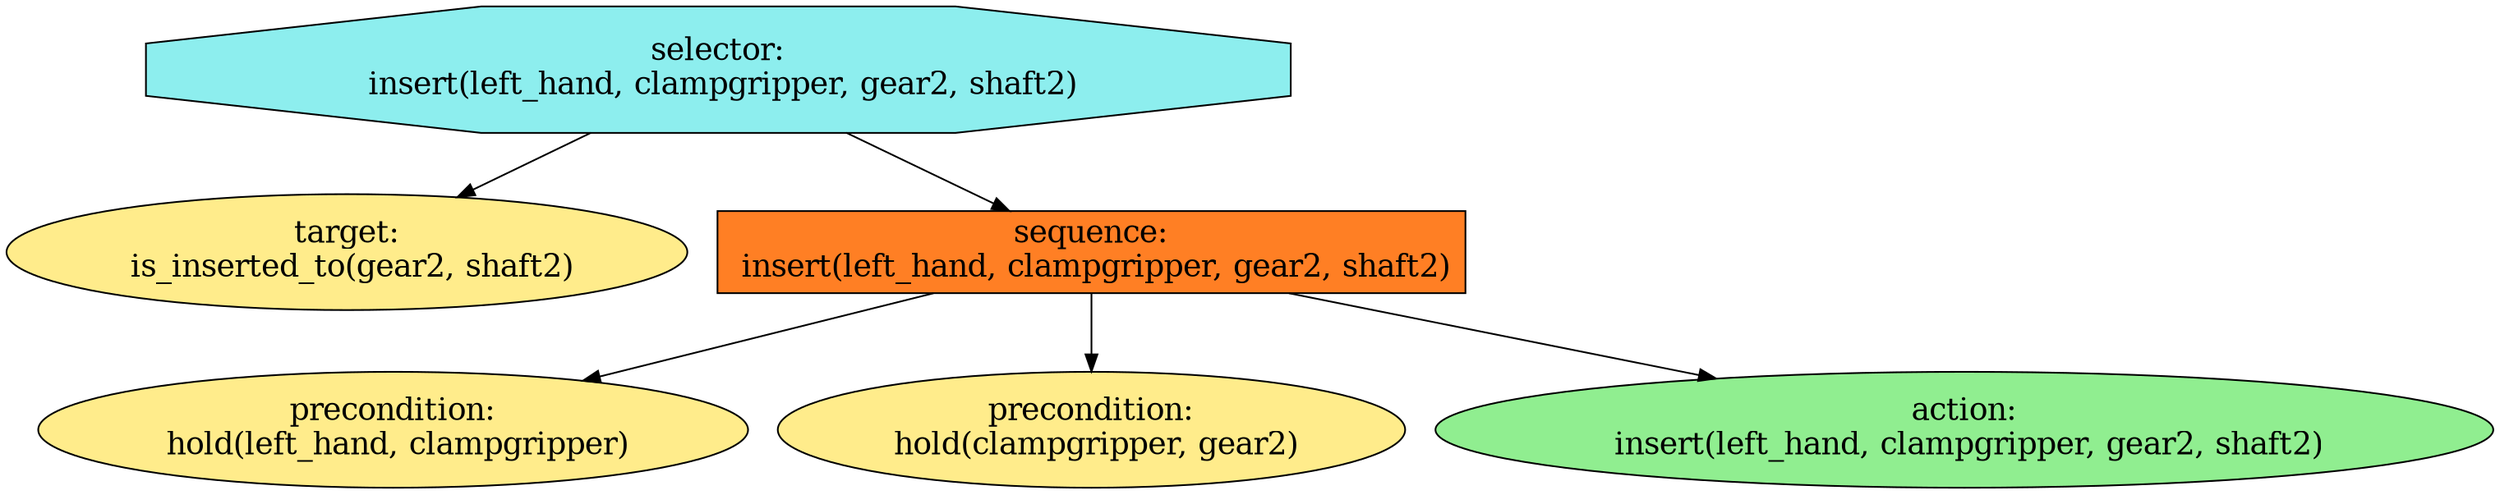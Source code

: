 digraph pastafarianism {
ordering=out;
graph [fontname="times-roman"];
node [fontname="times-roman"];
edge [fontname="times-roman"];
"selector:
 insert(left_hand, clampgripper, gear2, shaft2)" [fillcolor=darkslategray2, fontcolor=black, fontsize=18, label="selector:
 insert(left_hand, clampgripper, gear2, shaft2)", shape=octagon, style=filled];
"target:
 is_inserted_to(gear2, shaft2)" [fillcolor=lightgoldenrod1, fontcolor=black, fontsize=18, label="target:
 is_inserted_to(gear2, shaft2)", shape=ellipse, style=filled];
"selector:
 insert(left_hand, clampgripper, gear2, shaft2)" -> "target:
 is_inserted_to(gear2, shaft2)";
"sequence:
 insert(left_hand, clampgripper, gear2, shaft2)" [fillcolor=chocolate1, fontcolor=black, fontsize=18, label="sequence:
 insert(left_hand, clampgripper, gear2, shaft2)", shape=box, style=filled];
"selector:
 insert(left_hand, clampgripper, gear2, shaft2)" -> "sequence:
 insert(left_hand, clampgripper, gear2, shaft2)";
"precondition:
 hold(left_hand, clampgripper)" [fillcolor=lightgoldenrod1, fontcolor=black, fontsize=18, label="precondition:
 hold(left_hand, clampgripper)", shape=ellipse, style=filled];
"sequence:
 insert(left_hand, clampgripper, gear2, shaft2)" -> "precondition:
 hold(left_hand, clampgripper)";
"precondition:
 hold(clampgripper, gear2)" [fillcolor=lightgoldenrod1, fontcolor=black, fontsize=18, label="precondition:
 hold(clampgripper, gear2)", shape=ellipse, style=filled];
"sequence:
 insert(left_hand, clampgripper, gear2, shaft2)" -> "precondition:
 hold(clampgripper, gear2)";
"action:
 insert(left_hand, clampgripper, gear2, shaft2)" [fillcolor=lightgreen, fontcolor=black, fontsize=18, label="action:
 insert(left_hand, clampgripper, gear2, shaft2)", shape=ellipse, style=filled];
"sequence:
 insert(left_hand, clampgripper, gear2, shaft2)" -> "action:
 insert(left_hand, clampgripper, gear2, shaft2)";
}
